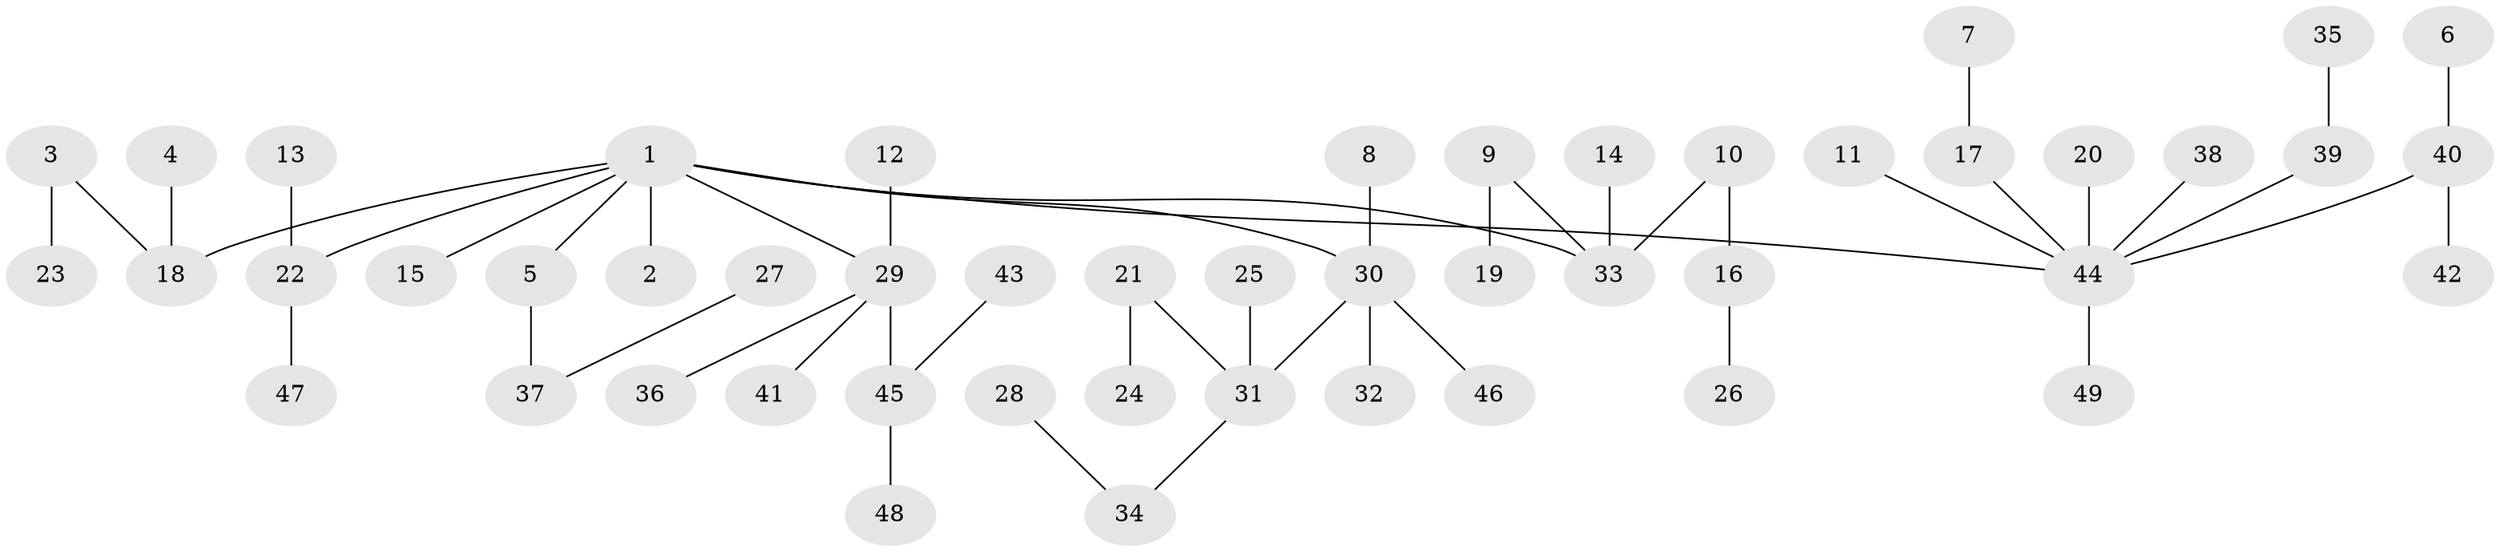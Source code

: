 // original degree distribution, {4: 0.05102040816326531, 6: 0.01020408163265306, 3: 0.19387755102040816, 7: 0.02040816326530612, 1: 0.4897959183673469, 2: 0.22448979591836735, 5: 0.01020408163265306}
// Generated by graph-tools (version 1.1) at 2025/26/03/09/25 03:26:33]
// undirected, 49 vertices, 48 edges
graph export_dot {
graph [start="1"]
  node [color=gray90,style=filled];
  1;
  2;
  3;
  4;
  5;
  6;
  7;
  8;
  9;
  10;
  11;
  12;
  13;
  14;
  15;
  16;
  17;
  18;
  19;
  20;
  21;
  22;
  23;
  24;
  25;
  26;
  27;
  28;
  29;
  30;
  31;
  32;
  33;
  34;
  35;
  36;
  37;
  38;
  39;
  40;
  41;
  42;
  43;
  44;
  45;
  46;
  47;
  48;
  49;
  1 -- 2 [weight=1.0];
  1 -- 5 [weight=1.0];
  1 -- 15 [weight=1.0];
  1 -- 18 [weight=1.0];
  1 -- 22 [weight=1.0];
  1 -- 29 [weight=1.0];
  1 -- 30 [weight=1.0];
  1 -- 33 [weight=1.0];
  1 -- 44 [weight=1.0];
  3 -- 18 [weight=1.0];
  3 -- 23 [weight=1.0];
  4 -- 18 [weight=1.0];
  5 -- 37 [weight=1.0];
  6 -- 40 [weight=1.0];
  7 -- 17 [weight=1.0];
  8 -- 30 [weight=1.0];
  9 -- 19 [weight=1.0];
  9 -- 33 [weight=1.0];
  10 -- 16 [weight=1.0];
  10 -- 33 [weight=1.0];
  11 -- 44 [weight=1.0];
  12 -- 29 [weight=1.0];
  13 -- 22 [weight=1.0];
  14 -- 33 [weight=1.0];
  16 -- 26 [weight=1.0];
  17 -- 44 [weight=1.0];
  20 -- 44 [weight=1.0];
  21 -- 24 [weight=1.0];
  21 -- 31 [weight=1.0];
  22 -- 47 [weight=1.0];
  25 -- 31 [weight=1.0];
  27 -- 37 [weight=1.0];
  28 -- 34 [weight=1.0];
  29 -- 36 [weight=1.0];
  29 -- 41 [weight=1.0];
  29 -- 45 [weight=1.0];
  30 -- 31 [weight=1.0];
  30 -- 32 [weight=1.0];
  30 -- 46 [weight=1.0];
  31 -- 34 [weight=1.0];
  35 -- 39 [weight=1.0];
  38 -- 44 [weight=1.0];
  39 -- 44 [weight=1.0];
  40 -- 42 [weight=1.0];
  40 -- 44 [weight=1.0];
  43 -- 45 [weight=1.0];
  44 -- 49 [weight=1.0];
  45 -- 48 [weight=1.0];
}
